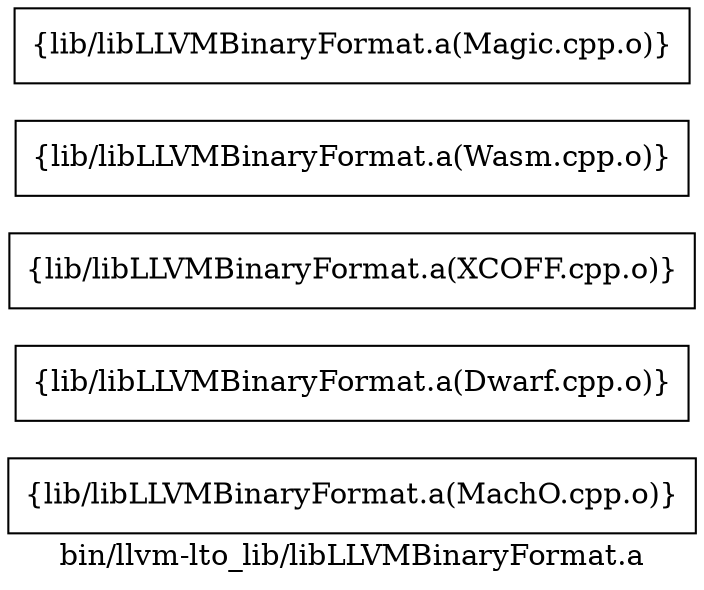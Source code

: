 digraph "bin/llvm-lto_lib/libLLVMBinaryFormat.a" {
	label="bin/llvm-lto_lib/libLLVMBinaryFormat.a";
	rankdir=LR;

	Node0x55b14d5b2b18 [shape=record,shape=box,group=0,label="{lib/libLLVMBinaryFormat.a(MachO.cpp.o)}"];
	Node0x55b14d5b32e8 [shape=record,shape=box,group=0,label="{lib/libLLVMBinaryFormat.a(Dwarf.cpp.o)}"];
	Node0x55b14d5b1448 [shape=record,shape=box,group=0,label="{lib/libLLVMBinaryFormat.a(XCOFF.cpp.o)}"];
	Node0x55b14d5b1b28 [shape=record,shape=box,group=0,label="{lib/libLLVMBinaryFormat.a(Wasm.cpp.o)}"];
	Node0x55b14d5b2398 [shape=record,shape=box,group=0,label="{lib/libLLVMBinaryFormat.a(Magic.cpp.o)}"];
}
